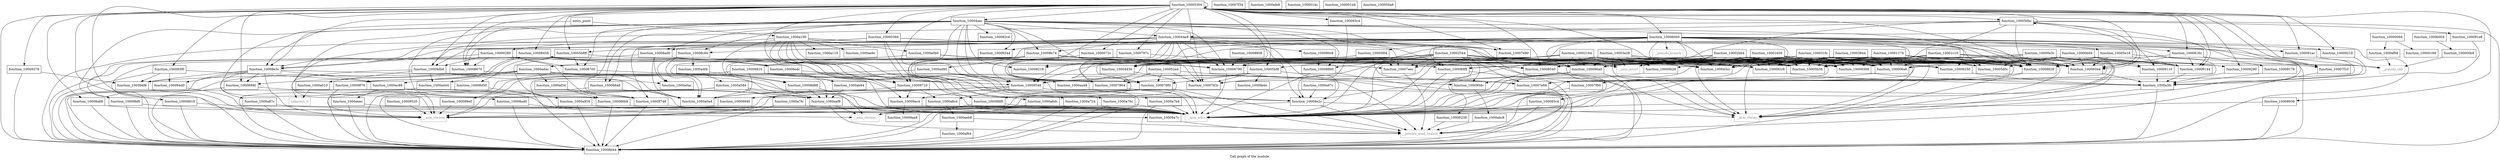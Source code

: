 digraph "Call graph of the module." {
  label="Call graph of the module.";
  node [shape=record];

  Node_function_10005304 [label="{function_10005304}"];
  Node_function_1000797c [label="{function_1000797c}"];
  Node_function_10007e68 [label="{function_10007e68}"];
  Node_function_10008ad0 [label="{function_10008ad0}"];
  Node_function_10009218 [label="{function_10009218}"];
  Node_function_100088f0 [label="{function_100088f0}"];
  Node_function_10005b38 [label="{function_10005b38}"];
  Node_function_10008b74 [label="{function_10008b74}"];
  Node_function_10008938 [label="{function_10008938}"];
  Node_function_10009308 [label="{function_10009308}"];
  Node_function_100060b0 [label="{function_100060b0}"];
  Node_function_10007e90 [label="{function_10007e90}"];
  Node_function_10007eec [label="{function_10007eec}"];
  Node_function_10008c84 [label="{function_10008c84}"];
  Node_function_10007f10 [label="{function_10007f10}"];
  Node_function_10007f34 [label="{function_10007f34}"];
  Node_function_10008d44 [label="{function_10008d44}"];
  Node_function_10007f90 [label="{function_10007f90}"];
  Node_function_10009250 [label="{function_10009250}"];
  Node_function_10008980 [label="{function_10008980}"];
  Node_function_10005b88 [label="{function_10005b88}"];
  Node_function_10008d50 [label="{function_10008d50}"];
  Node_function_100089f8 [label="{function_100089f8}"];
  Node_function_1000783c [label="{function_1000783c}"];
  Node_function_100080c8 [label="{function_100080c8}"];
  Node_function_10008d88 [label="{function_10008d88}"];
  Node_function_1000816c [label="{function_1000816c}"];
  Node_function_10008218 [label="{function_10008218}"];
  Node_function_100082c4 [label="{function_100082c4}"];
  Node_function_10008344 [label="{function_10008344}"];
  Node_function_10008458 [label="{function_10008458}"];
  Node_function_10008e2c [label="{function_10008e2c}"];
  Node_function_10008540 [label="{function_10008540}"];
  Node_function_10005bf8 [label="{function_10005bf8}"];
  Node_function_100085c4 [label="{function_100085c4}"];
  Node_function_10005d0c [label="{function_10005d0c}"];
  Node_function_10007864 [label="{function_10007864}"];
  Node_function_10008860 [label="{function_10008860}"];
  Node_function_10008ebc [label="{function_10008ebc}"];
  Node_function_10008628 [label="{function_10008628}"];
  Node_function_10008edc [label="{function_10008edc}"];
  Node_function_10008670 [label="{function_10008670}"];
  Node_function_10008f78 [label="{function_10008f78}"];
  Node_function_100086b8 [label="{function_100086b8}"];
  Node_function_100090dc [label="{function_100090dc}"];
  Node_function_10008700 [label="{function_10008700}"];
  Node_function_10009110 [label="{function_10009110}"];
  Node_function_10009290 [label="{function_10009290}"];
  Node_function_10008a40 [label="{function_10008a40}"];
  Node_function_100092c8 [label="{function_100092c8}"];
  Node_function_10008a88 [label="{function_10008a88}"];
  Node_function_10009144 [label="{function_10009144}"];
  Node_function_10005e18 [label="{function_10005e18}"];
  Node_function_10008748 [label="{function_10008748}"];
  Node_function_10005f04 [label="{function_10005f04}"];
  Node_function_10009344 [label="{function_10009344}"];
  Node_function_100078f0 [label="{function_100078f0}"];
  Node_function_10009178 [label="{function_10009178}"];
  Node_function_10008790 [label="{function_10008790}"];
  Node_function_100091ac [label="{function_100091ac}"];
  Node_function_10008808 [label="{function_10008808}"];
  Node_function_10008818 [label="{function_10008818}"];
  Node_function_100091e8 [label="{function_100091e8}"];
  Node_function_10009378 [label="{function_10009378}"];
  Node_function_1000a7b4 [label="{function_1000a7b4}"];
  Node_function_100093c4 [label="{function_100093c4}"];
  Node_function_100093f0 [label="{function_100093f0}"];
  Node_function_100094d0 [label="{function_100094d0}"];
  Node_function_100094f8 [label="{function_100094f8}"];
  Node_function_10009520 [label="{function_10009520}"];
  Node_function_10009548 [label="{function_10009548}"];
  Node_function_100096a0 [label="{function_100096a0}"];
  Node_function_10009710 [label="{function_10009710}"];
  Node_function_10009810 [label="{function_10009810}"];
  Node_function_10009940 [label="{function_10009940}"];
  Node_function_100099e0 [label="{function_100099e0}"];
  Node_function_10009a7c [label="{function_10009a7c}"];
  Node_function_10009aa8 [label="{function_10009aa8}"];
  Node_function_10009ac4 [label="{function_10009ac4}"];
  Node_function_10009bf0 [label="{function_10009bf0}"];
  Node_function_10009db8 [label="{function_10009db8}"];
  Node_function_10009e3c [label="{function_10009e3c}"];
  Node_function_1000a010 [label="{function_1000a010}"];
  Node_function_1000a0a4 [label="{function_1000a0a4}"];
  Node_function_1000a0ac [label="{function_1000a0ac}"];
  Node_function_1000a0b0 [label="{function_1000a0b0}"];
  Node_function_1000a110 [label="{function_1000a110}"];
  Node_function_1000a190 [label="{function_1000a190}"];
  Node_function_1000a3fc [label="{function_1000a3fc}"];
  Node_function_1000a444 [label="{function_1000a444}"];
  Node_function_1000a480 [label="{function_1000a480}"];
  Node_function_1000a4f4 [label="{function_1000a4f4}"];
  Node_function_1000a584 [label="{function_1000a584}"];
  Node_function_1000a6dc [label="{function_1000a6dc}"];
  Node_function_1000a724 [label="{function_1000a724}"];
  Node_function_1000a76c [label="{function_1000a76c}"];
  Node_function_1000a7fc [label="{function_1000a7fc}"];
  Node_function_1000a87c [label="{function_1000a87c}"];
  Node_function_1000a8c4 [label="{function_1000a8c4}"];
  Node_function_1000a934 [label="{function_1000a934}"];
  Node_function_1000a97c [label="{function_1000a97c}"];
  Node_function_1000aa48 [label="{function_1000aa48}"];
  Node_function_1000aaf8 [label="{function_1000aaf8}"];
  Node_function_1000ab94 [label="{function_1000ab94}"];
  Node_function_1000abc8 [label="{function_1000abc8}"];
  Node_function_1000ac88 [label="{function_1000ac88}"];
  Node_function_1000ad4c [label="{function_1000ad4c}"];
  Node_function_1000ae9c [label="{function_1000ae9c}"];
  Node_function_1000aeb8 [label="{function_1000aeb8}"];
  Node_function_1000aeec [label="{function_1000aeec}"];
  Node_function_1000af34 [label="{function_1000af34}"];
  Node_function_1000af64 [label="{function_1000af64}"];
  Node_function_1000af98 [label="{function_1000af98}"];
  Node_function_1000afe8 [label="{function_1000afe8}"];
  Node_function_1000b004 [label="{function_1000b004}"];
  Node___asm_rlwinm [color="gray50", fontcolor="gray50", label="{__asm_rlwinm}"];
  Node___asm_rlwinm_ [color="gray50", fontcolor="gray50", label="{__asm_rlwinm_}"];
  Node___asm_rlwimi [color="gray50", fontcolor="gray50", label="{__asm_rlwimi}"];
  Node___asm_mfcr [color="gray50", fontcolor="gray50", label="{__asm_mfcr}"];
  Node___asm_mtcrf [color="gray50", fontcolor="gray50", label="{__asm_mtcrf}"];
  Node_unknown_0 [color="gray50", fontcolor="gray50", label="{unknown_0}"];
  Node_function_100088a8 [label="{function_100088a8}"];
  Node___pseudo_call [color="gray50", fontcolor="gray50", label="{__pseudo_call}"];
  Node___pseudo_branch [color="gray50", fontcolor="gray50", label="{__pseudo_branch}"];
  Node___pseudo_cond_branch [color="gray50", fontcolor="gray50", label="{__pseudo_cond_branch}"];
  Node_function_10000094 [label="{function_10000094}"];
  Node_function_100000b8 [label="{function_100000b8}"];
  Node_function_1000014c [label="{function_1000014c}"];
  Node_function_10000168 [label="{function_10000168}"];
  Node_function_100001d4 [label="{function_100001d4}"];
  Node_entry_point [label="{entry_point}"];
  Node_function_10000238 [label="{function_10000238}"];
  Node_function_10000280 [label="{function_10000280}"];
  Node_function_10000394 [label="{function_10000394}"];
  Node_function_10000628 [label="{function_10000628}"];
  Node_function_100006a8 [label="{function_100006a8}"];
  Node_function_1000072c [label="{function_1000072c}"];
  Node_function_10000b04 [label="{function_10000b04}"];
  Node_function_10000e3c [label="{function_10000e3c}"];
  Node_function_10001174 [label="{function_10001174}"];
  Node_function_10001650 [label="{function_10001650}"];
  Node_function_10001c10 [label="{function_10001c10}"];
  Node_function_10002164 [label="{function_10002164}"];
  Node_function_10002544 [label="{function_10002544}"];
  Node_function_10002bb4 [label="{function_10002bb4}"];
  Node_function_100031fc [label="{function_100031fc}"];
  Node_function_10003844 [label="{function_10003844}"];
  Node_function_10003e28 [label="{function_10003e28}"];
  Node_function_100043cc [label="{function_100043cc}"];
  Node_function_10004430 [label="{function_10004430}"];
  Node_function_100044e8 [label="{function_100044e8}"];
  Node_function_10004aec [label="{function_10004aec}"];
  Node_function_100050a8 [label="{function_100050a8}"];
  Node_function_100050bc [label="{function_100050bc}"];
  Node_function_100052a4 [label="{function_100052a4}"];
  Node_function_10005304 -> Node_function_10005304;
  Node_function_10005304 -> Node_function_1000797c;
  Node_function_10005304 -> Node_function_10007e68;
  Node_function_10005304 -> Node_function_10009218;
  Node_function_10005304 -> Node_function_100088f0;
  Node_function_10005304 -> Node_function_10005b38;
  Node_function_10005304 -> Node_function_10008938;
  Node_function_10005304 -> Node_function_100060b0;
  Node_function_10005304 -> Node_function_10007e90;
  Node_function_10005304 -> Node_function_10007f10;
  Node_function_10005304 -> Node_function_10008d44;
  Node_function_10005304 -> Node_function_10008980;
  Node_function_10005304 -> Node_function_10005b88;
  Node_function_10005304 -> Node_function_1000783c;
  Node_function_10005304 -> Node_function_1000816c;
  Node_function_10005304 -> Node_function_10008458;
  Node_function_10005304 -> Node_function_10008540;
  Node_function_10005304 -> Node_function_10005bf8;
  Node_function_10005304 -> Node_function_10007864;
  Node_function_10005304 -> Node_function_10008628;
  Node_function_10005304 -> Node_function_10008670;
  Node_function_10005304 -> Node_function_10009290;
  Node_function_10005304 -> Node_function_10008a88;
  Node_function_10005304 -> Node_function_10009144;
  Node_function_10005304 -> Node_function_10009344;
  Node_function_10005304 -> Node_function_100078f0;
  Node_function_10005304 -> Node_function_10008790;
  Node_function_10005304 -> Node_function_100091ac;
  Node_function_10005304 -> Node_function_10008818;
  Node_function_10005304 -> Node_function_10009378;
  Node_function_10005304 -> Node_function_100093c4;
  Node_function_10005304 -> Node_function_100093f0;
  Node_function_10005304 -> Node_function_10009db8;
  Node_function_10005304 -> Node_function_10009e3c;
  Node_function_10005304 -> Node___asm_rlwinm;
  Node_function_10005304 -> Node_function_10000394;
  Node_function_10005304 -> Node_function_1000072c;
  Node_function_10005304 -> Node_function_10004aec;
  Node_function_10005304 -> Node_function_100050bc;
  Node_function_1000797c -> Node_function_10007eec;
  Node_function_1000797c -> Node_function_10009548;
  Node_function_10007e68 -> Node___pseudo_cond_branch;
  Node_function_10008ad0 -> Node_function_10008d44;
  Node_function_10008ad0 -> Node_function_10008628;
  Node_function_10008ad0 -> Node_function_10009710;
  Node_function_10008ad0 -> Node_function_1000a0a4;
  Node_function_10008ad0 -> Node_function_1000a0ac;
  Node_function_10009218 -> Node_function_1000a3fc;
  Node_function_100088f0 -> Node_function_10008d44;
  Node_function_100088f0 -> Node___asm_mfcr;
  Node_function_10008b74 -> Node_function_10008d44;
  Node_function_10008b74 -> Node_function_10008540;
  Node_function_10008b74 -> Node_function_10008628;
  Node_function_10008b74 -> Node_function_10008790;
  Node_function_10008b74 -> Node_function_10009548;
  Node_function_10008b74 -> Node_function_100096a0;
  Node_function_10008b74 -> Node_function_10009710;
  Node_function_10008b74 -> Node_function_1000a0a4;
  Node_function_10008b74 -> Node_function_1000a480;
  Node_function_10008938 -> Node_function_10008d44;
  Node_function_10008938 -> Node___asm_mfcr;
  Node_function_10009308 -> Node_function_1000a3fc;
  Node_function_100060b0 -> Node_function_10009218;
  Node_function_100060b0 -> Node_function_100088f0;
  Node_function_100060b0 -> Node_function_10005b38;
  Node_function_100060b0 -> Node_function_10009308;
  Node_function_100060b0 -> Node_function_10008d44;
  Node_function_100060b0 -> Node_function_10009250;
  Node_function_100060b0 -> Node_function_10005b88;
  Node_function_100060b0 -> Node_function_100089f8;
  Node_function_100060b0 -> Node_function_10008d88;
  Node_function_100060b0 -> Node_function_1000816c;
  Node_function_100060b0 -> Node_function_10008540;
  Node_function_100060b0 -> Node_function_10008628;
  Node_function_100060b0 -> Node_function_10008670;
  Node_function_100060b0 -> Node_function_100092c8;
  Node_function_100060b0 -> Node_function_10005e18;
  Node_function_100060b0 -> Node_function_10005f04;
  Node_function_100060b0 -> Node_function_10009344;
  Node_function_100060b0 -> Node_function_100091ac;
  Node_function_100060b0 -> Node_function_100096a0;
  Node_function_100060b0 -> Node_function_10009db8;
  Node_function_100060b0 -> Node___asm_rlwinm;
  Node_function_100060b0 -> Node___asm_rlwimi;
  Node_function_100060b0 -> Node___asm_mfcr;
  Node_function_100060b0 -> Node___asm_mtcrf;
  Node_function_100060b0 -> Node___pseudo_branch;
  Node_function_100060b0 -> Node_function_100043cc;
  Node_function_100060b0 -> Node_function_10004430;
  Node_function_10007eec -> Node___pseudo_cond_branch;
  Node_function_10008c84 -> Node_function_1000a0a4;
  Node_function_10008c84 -> Node_function_1000a0ac;
  Node_function_10008c84 -> Node_function_1000a4f4;
  Node_function_10007f10 -> Node___pseudo_cond_branch;
  Node_function_10007f90 -> Node___pseudo_cond_branch;
  Node_function_10009250 -> Node_function_1000a3fc;
  Node_function_10008980 -> Node_function_10008d44;
  Node_function_10008980 -> Node___asm_mfcr;
  Node_function_10005b88 -> Node_function_10008d50;
  Node_function_10005b88 -> Node_function_100089f8;
  Node_function_10005b88 -> Node_function_100086b8;
  Node_function_10005b88 -> Node_function_10008700;
  Node_function_10008d50 -> Node_function_1000a934;
  Node_function_100089f8 -> Node_function_10008d44;
  Node_function_100089f8 -> Node___asm_mfcr;
  Node_function_100080c8 -> Node_function_10008860;
  Node_function_10008d88 -> Node_function_1000aaf8;
  Node_function_10008d88 -> Node___asm_rlwinm_;
  Node_function_1000816c -> Node_function_10008d44;
  Node_function_1000816c -> Node_function_10008628;
  Node_function_1000816c -> Node_function_10009144;
  Node_function_1000816c -> Node_function_10009344;
  Node_function_1000816c -> Node_function_10009178;
  Node_function_10008458 -> Node_function_10008d44;
  Node_function_10008458 -> Node_function_10008edc;
  Node_function_10008458 -> Node_function_10008f78;
  Node_function_10008458 -> Node___asm_mfcr;
  Node_function_10008e2c -> Node___asm_rlwinm_;
  Node_function_10008e2c -> Node___asm_rlwimi;
  Node_function_10008e2c -> Node___pseudo_cond_branch;
  Node_function_10008540 -> Node_function_10008d44;
  Node_function_10008540 -> Node_function_100085c4;
  Node_function_10008540 -> Node___asm_mfcr;
  Node_function_10005bf8 -> Node_function_10007e68;
  Node_function_10005bf8 -> Node_function_1000783c;
  Node_function_10005bf8 -> Node_function_10007864;
  Node_function_10005bf8 -> Node_function_10008ebc;
  Node_function_10005bf8 -> Node_function_100078f0;
  Node_function_100085c4 -> Node_function_10008d44;
  Node_function_100085c4 -> Node___asm_mfcr;
  Node_function_10007864 -> Node___asm_rlwinm;
  Node_function_10007864 -> Node___pseudo_cond_branch;
  Node_function_10008860 -> Node_function_10008d44;
  Node_function_10008860 -> Node___asm_mfcr;
  Node_function_10008628 -> Node_function_10008d44;
  Node_function_10008628 -> Node___asm_mfcr;
  Node_function_10008edc -> Node_function_10008458;
  Node_function_10008edc -> Node_function_10008e2c;
  Node_function_10008edc -> Node_function_1000ab94;
  Node_function_10008670 -> Node_function_10008d44;
  Node_function_10008670 -> Node___asm_mfcr;
  Node_function_10008f78 -> Node_function_10008d44;
  Node_function_10008f78 -> Node_function_10008458;
  Node_function_10008f78 -> Node_function_1000aaf8;
  Node_function_10008f78 -> Node___asm_rlwinm;
  Node_function_100086b8 -> Node_function_10008d44;
  Node_function_100086b8 -> Node___asm_mfcr;
  Node_function_100090dc -> Node_function_1000abc8;
  Node_function_10008700 -> Node_function_10008d44;
  Node_function_10008700 -> Node___asm_mfcr;
  Node_function_10009110 -> Node_function_1000a3fc;
  Node_function_10009290 -> Node_function_1000a3fc;
  Node_function_10008a40 -> Node_function_10008d44;
  Node_function_10008a40 -> Node___asm_mfcr;
  Node_function_100092c8 -> Node_function_1000a3fc;
  Node_function_10008a88 -> Node_function_10008d44;
  Node_function_10008a88 -> Node___asm_mfcr;
  Node_function_10009144 -> Node_function_1000a3fc;
  Node_function_10005e18 -> Node_function_10007f10;
  Node_function_10005e18 -> Node_function_10008540;
  Node_function_10005e18 -> Node_function_10008628;
  Node_function_10005e18 -> Node_function_10009144;
  Node_function_10005e18 -> Node_function_10009344;
  Node_function_10008748 -> Node_function_10008d44;
  Node_function_10008748 -> Node___asm_mfcr;
  Node_function_10005f04 -> Node_function_10007e68;
  Node_function_10005f04 -> Node_function_10007eec;
  Node_function_10005f04 -> Node_function_10009548;
  Node_function_10005f04 -> Node_function_10009810;
  Node_function_10009344 -> Node_function_1000a3fc;
  Node_function_100078f0 -> Node___asm_rlwinm;
  Node_function_100078f0 -> Node___pseudo_cond_branch;
  Node_function_10009178 -> Node_function_1000a3fc;
  Node_function_10008790 -> Node_function_10008d44;
  Node_function_10008790 -> Node___asm_mfcr;
  Node_function_100091ac -> Node_function_1000a3fc;
  Node_function_10008808 -> Node_function_10008790;
  Node_function_10008818 -> Node_function_10008d44;
  Node_function_10008818 -> Node___asm_mfcr;
  Node_function_100091e8 -> Node_function_1000a3fc;
  Node_function_10009378 -> Node_function_10008d44;
  Node_function_10009378 -> Node_function_100094f8;
  Node_function_1000a7b4 -> Node_function_10008d44;
  Node_function_1000a7b4 -> Node___asm_mfcr;
  Node_function_100093c4 -> Node_function_10008e2c;
  Node_function_100093f0 -> Node_function_10008d44;
  Node_function_100093f0 -> Node_function_100094d0;
  Node_function_100093f0 -> Node_function_100094f8;
  Node_function_100093f0 -> Node_function_1000ac88;
  Node_function_100094d0 -> Node___asm_rlwinm;
  Node_function_100094f8 -> Node___asm_rlwinm;
  Node_function_10009520 -> Node___asm_rlwinm;
  Node_function_10009548 -> Node_function_10008d44;
  Node_function_10009548 -> Node_function_10009940;
  Node_function_10009548 -> Node_function_10009ac4;
  Node_function_10009548 -> Node_function_1000a0a4;
  Node_function_10009548 -> Node_function_1000a8c4;
  Node_function_10009548 -> Node___asm_rlwinm;
  Node_function_100096a0 -> Node_function_10008d44;
  Node_function_100096a0 -> Node_function_10008e2c;
  Node_function_100096a0 -> Node_function_10009548;
  Node_function_10009710 -> Node_function_10009ac4;
  Node_function_10009710 -> Node_function_1000a0a4;
  Node_function_10009710 -> Node_function_1000a8c4;
  Node_function_10009810 -> Node_function_10009548;
  Node_function_10009810 -> Node_function_10009710;
  Node_function_10009810 -> Node_function_100099e0;
  Node_function_10009810 -> Node_function_10009ac4;
  Node_function_10009810 -> Node_function_1000a0a4;
  Node_function_10009810 -> Node_function_1000aaf8;
  Node_function_10009810 -> Node___asm_rlwinm;
  Node_function_10009940 -> Node___asm_rlwinm;
  Node_function_100099e0 -> Node___asm_rlwinm;
  Node_function_10009a7c -> Node___pseudo_cond_branch;
  Node_function_10009ac4 -> Node_function_10009a7c;
  Node_function_10009ac4 -> Node_function_10009aa8;
  Node_function_10009bf0 -> Node_function_10008d44;
  Node_function_10009bf0 -> Node___asm_rlwinm_;
  Node_function_10009db8 -> Node_function_1000a010;
  Node_function_10009db8 -> Node_function_1000a0a4;
  Node_function_10009db8 -> Node_function_1000a0ac;
  Node_function_10009db8 -> Node_function_1000a444;
  Node_function_10009db8 -> Node_unknown_0;
  Node_function_10009e3c -> Node_function_10008d44;
  Node_function_10009e3c -> Node_function_10008980;
  Node_function_10009e3c -> Node_function_100094d0;
  Node_function_10009e3c -> Node_function_100094f8;
  Node_function_10009e3c -> Node_function_1000a87c;
  Node_function_10009e3c -> Node_function_1000ac88;
  Node_function_10009e3c -> Node___asm_rlwinm;
  Node_function_10009e3c -> Node___asm_mfcr;
  Node_function_1000a010 -> Node_unknown_0;
  Node_function_1000a0b0 -> Node_function_10008540;
  Node_function_1000a0b0 -> Node_function_10008790;
  Node_function_1000a0b0 -> Node_function_1000ad4c;
  Node_function_1000a190 -> Node_function_10008d44;
  Node_function_1000a190 -> Node_function_10008e2c;
  Node_function_1000a190 -> Node_function_1000a7b4;
  Node_function_1000a190 -> Node_function_10009db8;
  Node_function_1000a190 -> Node_function_1000a0b0;
  Node_function_1000a190 -> Node_function_1000a110;
  Node_function_1000a190 -> Node_function_1000a6dc;
  Node_function_1000a190 -> Node_function_1000a724;
  Node_function_1000a190 -> Node_function_1000a76c;
  Node_function_1000a190 -> Node_function_1000aaf8;
  Node_function_1000a190 -> Node_function_1000ae9c;
  Node_function_1000a190 -> Node___pseudo_call;
  Node_function_1000a3fc -> Node_function_10008d44;
  Node_function_1000a3fc -> Node___asm_mfcr;
  Node_function_1000a444 -> Node_function_10008d44;
  Node_function_1000a444 -> Node___asm_mfcr;
  Node_function_1000a480 -> Node_function_10008d44;
  Node_function_1000a480 -> Node_function_1000aa48;
  Node_function_1000a480 -> Node___asm_mfcr;
  Node_function_1000a4f4 -> Node_function_10008d88;
  Node_function_1000a4f4 -> Node_function_1000a584;
  Node_function_1000a584 -> Node_function_10008d44;
  Node_function_1000a584 -> Node_function_1000a7fc;
  Node_function_1000a584 -> Node_function_1000aaf8;
  Node_function_1000a584 -> Node___asm_rlwinm;
  Node_function_1000a584 -> Node___asm_mfcr;
  Node_function_1000a6dc -> Node_function_10008d44;
  Node_function_1000a6dc -> Node___asm_mfcr;
  Node_function_1000a724 -> Node_function_10008d44;
  Node_function_1000a724 -> Node___asm_mfcr;
  Node_function_1000a76c -> Node_function_10008d44;
  Node_function_1000a76c -> Node___asm_mfcr;
  Node_function_1000a7fc -> Node_function_10008d44;
  Node_function_1000a7fc -> Node___asm_mfcr;
  Node_function_1000a87c -> Node_function_10008d44;
  Node_function_1000a87c -> Node___asm_mfcr;
  Node_function_1000a8c4 -> Node_function_1000aeb8;
  Node_function_1000a934 -> Node_function_10008d44;
  Node_function_1000a934 -> Node___asm_mfcr;
  Node_function_1000a97c -> Node_function_10008e2c;
  Node_function_1000aa48 -> Node_function_10008e2c;
  Node_function_1000aaf8 -> Node___asm_rlwinm_;
  Node_function_1000aaf8 -> Node___pseudo_cond_branch;
  Node_function_1000ab94 -> Node_function_1000aaf8;
  Node_function_1000abc8 -> Node___pseudo_cond_branch;
  Node_function_1000ac88 -> Node_function_1000aaf8;
  Node_function_1000ac88 -> Node_function_1000aeec;
  Node_function_1000ad4c -> Node_function_10008980;
  Node_function_1000ad4c -> Node_function_10008e2c;
  Node_function_1000ad4c -> Node_function_100094f8;
  Node_function_1000ad4c -> Node_function_1000a0a4;
  Node_function_1000ad4c -> Node_function_1000a444;
  Node_function_1000ad4c -> Node_function_1000ac88;
  Node_function_1000ad4c -> Node_function_1000af34;
  Node_function_1000ad4c -> Node___pseudo_cond_branch;
  Node_function_1000aeb8 -> Node_function_1000af64;
  Node_function_1000aeb8 -> Node___pseudo_cond_branch;
  Node_function_1000aeec -> Node_function_10008d44;
  Node_function_1000aeec -> Node___asm_mfcr;
  Node_function_1000af34 -> Node_function_100086b8;
  Node_function_1000af34 -> Node_function_10008748;
  Node_function_1000af64 -> Node_function_10008d44;
  Node_function_1000af98 -> Node___pseudo_call;
  Node_function_1000b004 -> Node_function_100000b8;
  Node_function_100088a8 -> Node_function_10008d44;
  Node_function_100088a8 -> Node___asm_mfcr;
  Node_function_10000094 -> Node_function_1000af98;
  Node_function_10000094 -> Node_function_10000168;
  Node_function_100000b8 -> Node___pseudo_call;
  Node_entry_point -> Node_function_1000a190;
  Node_entry_point -> Node___asm_rlwinm;
  Node_function_10000238 -> Node___pseudo_cond_branch;
  Node_function_10000280 -> Node_function_10008670;
  Node_function_10000280 -> Node_function_10008700;
  Node_function_10000280 -> Node_function_10008748;
  Node_function_10000280 -> Node_function_10009db8;
  Node_function_10000280 -> Node_function_10009e3c;
  Node_function_10000280 -> Node___pseudo_call;
  Node_function_10000394 -> Node_function_10007eec;
  Node_function_10000394 -> Node_function_10008d44;
  Node_function_10000394 -> Node_function_100096a0;
  Node_function_10000394 -> Node_function_10009710;
  Node_function_10000394 -> Node___asm_mfcr;
  Node_function_10000394 -> Node___asm_mtcrf;
  Node_function_10000394 -> Node_function_10000280;
  Node_function_10000628 -> Node_function_100090dc;
  Node_function_100006a8 -> Node_function_10007f90;
  Node_function_1000072c -> Node_function_100096a0;
  Node_function_1000072c -> Node_function_10009810;
  Node_function_10000b04 -> Node_function_10005b38;
  Node_function_10000b04 -> Node_function_10005d0c;
  Node_function_10000b04 -> Node_function_10009110;
  Node_function_10000b04 -> Node_function_10009290;
  Node_function_10000b04 -> Node_function_10009144;
  Node_function_10000b04 -> Node_function_10009344;
  Node_function_10000b04 -> Node_function_100096a0;
  Node_function_10000b04 -> Node___asm_mfcr;
  Node_function_10000b04 -> Node_function_100006a8;
  Node_function_10000e3c -> Node_function_10005b38;
  Node_function_10000e3c -> Node_function_10005d0c;
  Node_function_10000e3c -> Node_function_10009110;
  Node_function_10000e3c -> Node_function_10009290;
  Node_function_10000e3c -> Node_function_10009144;
  Node_function_10000e3c -> Node_function_10009344;
  Node_function_10000e3c -> Node_function_100096a0;
  Node_function_10000e3c -> Node___asm_mfcr;
  Node_function_10000e3c -> Node_function_100006a8;
  Node_function_10001174 -> Node_function_10005b38;
  Node_function_10001174 -> Node_function_10009308;
  Node_function_10001174 -> Node_function_10005d0c;
  Node_function_10001174 -> Node_function_10008628;
  Node_function_10001174 -> Node_function_100092c8;
  Node_function_10001174 -> Node_function_10009344;
  Node_function_10001174 -> Node_function_100096a0;
  Node_function_10001174 -> Node___asm_rlwimi;
  Node_function_10001174 -> Node___asm_mfcr;
  Node_function_10001174 -> Node___asm_mtcrf;
  Node_function_10001174 -> Node_function_100006a8;
  Node_function_10001174 -> Node_function_100043cc;
  Node_function_10001174 -> Node_function_10004430;
  Node_function_10001650 -> Node_function_10005b38;
  Node_function_10001650 -> Node_function_10009308;
  Node_function_10001650 -> Node_function_10007eec;
  Node_function_10001650 -> Node_function_10005d0c;
  Node_function_10001650 -> Node_function_10008628;
  Node_function_10001650 -> Node_function_100092c8;
  Node_function_10001650 -> Node_function_10009344;
  Node_function_10001650 -> Node_function_100096a0;
  Node_function_10001650 -> Node___asm_rlwimi;
  Node_function_10001650 -> Node___asm_mfcr;
  Node_function_10001650 -> Node___asm_mtcrf;
  Node_function_10001650 -> Node_function_100006a8;
  Node_function_10001650 -> Node_function_100043cc;
  Node_function_10001650 -> Node_function_10004430;
  Node_function_10001c10 -> Node_function_10005b38;
  Node_function_10001c10 -> Node_function_10009308;
  Node_function_10001c10 -> Node_function_10005d0c;
  Node_function_10001c10 -> Node_function_10008628;
  Node_function_10001c10 -> Node_function_100092c8;
  Node_function_10001c10 -> Node_function_10009344;
  Node_function_10001c10 -> Node_function_100096a0;
  Node_function_10001c10 -> Node___asm_rlwimi;
  Node_function_10001c10 -> Node___asm_mfcr;
  Node_function_10001c10 -> Node___asm_mtcrf;
  Node_function_10001c10 -> Node_function_100006a8;
  Node_function_10001c10 -> Node_function_100043cc;
  Node_function_10001c10 -> Node_function_10004430;
  Node_function_10002164 -> Node_function_10005b38;
  Node_function_10002164 -> Node_function_10009308;
  Node_function_10002164 -> Node_function_10007eec;
  Node_function_10002164 -> Node_function_1000783c;
  Node_function_10002164 -> Node_function_10008628;
  Node_function_10002164 -> Node_function_100092c8;
  Node_function_10002164 -> Node_function_10009344;
  Node_function_10002164 -> Node_function_100078f0;
  Node_function_10002164 -> Node_function_100096a0;
  Node_function_10002164 -> Node___asm_rlwimi;
  Node_function_10002164 -> Node___asm_mfcr;
  Node_function_10002164 -> Node___asm_mtcrf;
  Node_function_10002164 -> Node_function_100006a8;
  Node_function_10002164 -> Node_function_100043cc;
  Node_function_10002164 -> Node_function_10004430;
  Node_function_10002544 -> Node_function_10007e68;
  Node_function_10002544 -> Node_function_10005b38;
  Node_function_10002544 -> Node_function_10009308;
  Node_function_10002544 -> Node_function_10007eec;
  Node_function_10002544 -> Node_function_1000783c;
  Node_function_10002544 -> Node_function_10008218;
  Node_function_10002544 -> Node_function_10005bf8;
  Node_function_10002544 -> Node_function_10007864;
  Node_function_10002544 -> Node_function_10008860;
  Node_function_10002544 -> Node_function_10008628;
  Node_function_10002544 -> Node_function_100090dc;
  Node_function_10002544 -> Node_function_100092c8;
  Node_function_10002544 -> Node_function_10009344;
  Node_function_10002544 -> Node_function_100078f0;
  Node_function_10002544 -> Node_function_10008790;
  Node_function_10002544 -> Node_function_100096a0;
  Node_function_10002544 -> Node___asm_rlwimi;
  Node_function_10002544 -> Node___asm_mfcr;
  Node_function_10002544 -> Node___asm_mtcrf;
  Node_function_10002544 -> Node_function_10000238;
  Node_function_10002544 -> Node_function_100006a8;
  Node_function_10002544 -> Node_function_100043cc;
  Node_function_10002544 -> Node_function_10004430;
  Node_function_10002bb4 -> Node_function_10005b38;
  Node_function_10002bb4 -> Node_function_10009308;
  Node_function_10002bb4 -> Node_function_10009250;
  Node_function_10002bb4 -> Node_function_100089f8;
  Node_function_10002bb4 -> Node_function_10008540;
  Node_function_10002bb4 -> Node_function_10005d0c;
  Node_function_10002bb4 -> Node_function_10008628;
  Node_function_10002bb4 -> Node_function_100092c8;
  Node_function_10002bb4 -> Node_function_10009144;
  Node_function_10002bb4 -> Node_function_10009344;
  Node_function_10002bb4 -> Node_function_10009548;
  Node_function_10002bb4 -> Node_function_100096a0;
  Node_function_10002bb4 -> Node___asm_rlwimi;
  Node_function_10002bb4 -> Node___asm_mfcr;
  Node_function_10002bb4 -> Node___asm_mtcrf;
  Node_function_10002bb4 -> Node_function_100006a8;
  Node_function_10002bb4 -> Node_function_100043cc;
  Node_function_10002bb4 -> Node_function_10004430;
  Node_function_100031fc -> Node_function_10005b38;
  Node_function_100031fc -> Node_function_10009308;
  Node_function_100031fc -> Node_function_10009250;
  Node_function_100031fc -> Node_function_100089f8;
  Node_function_100031fc -> Node_function_10008540;
  Node_function_100031fc -> Node_function_10005d0c;
  Node_function_100031fc -> Node_function_10008628;
  Node_function_100031fc -> Node_function_100092c8;
  Node_function_100031fc -> Node_function_10009144;
  Node_function_100031fc -> Node_function_10009344;
  Node_function_100031fc -> Node_function_10009548;
  Node_function_100031fc -> Node_function_100096a0;
  Node_function_100031fc -> Node___asm_rlwimi;
  Node_function_100031fc -> Node___asm_mfcr;
  Node_function_100031fc -> Node___asm_mtcrf;
  Node_function_100031fc -> Node_function_100006a8;
  Node_function_100031fc -> Node_function_100043cc;
  Node_function_100031fc -> Node_function_10004430;
  Node_function_10003844 -> Node_function_10005b38;
  Node_function_10003844 -> Node_function_10009308;
  Node_function_10003844 -> Node_function_10005d0c;
  Node_function_10003844 -> Node_function_10008628;
  Node_function_10003844 -> Node_function_100092c8;
  Node_function_10003844 -> Node_function_10009344;
  Node_function_10003844 -> Node_function_100096a0;
  Node_function_10003844 -> Node___asm_rlwimi;
  Node_function_10003844 -> Node___asm_mfcr;
  Node_function_10003844 -> Node___asm_mtcrf;
  Node_function_10003844 -> Node_function_10000628;
  Node_function_10003844 -> Node_function_100006a8;
  Node_function_10003844 -> Node_function_100043cc;
  Node_function_10003844 -> Node_function_10004430;
  Node_function_10003e28 -> Node_function_10005b38;
  Node_function_10003e28 -> Node_function_10009308;
  Node_function_10003e28 -> Node_function_10008628;
  Node_function_10003e28 -> Node_function_100092c8;
  Node_function_10003e28 -> Node_function_10009344;
  Node_function_10003e28 -> Node_function_100096a0;
  Node_function_10003e28 -> Node___asm_rlwimi;
  Node_function_10003e28 -> Node___asm_mfcr;
  Node_function_10003e28 -> Node___asm_mtcrf;
  Node_function_10003e28 -> Node_function_10000628;
  Node_function_10003e28 -> Node_function_100006a8;
  Node_function_10003e28 -> Node_function_100043cc;
  Node_function_10003e28 -> Node_function_10004430;
  Node_function_10004430 -> Node___asm_rlwinm_;
  Node_function_100044e8 -> Node_function_10007e68;
  Node_function_100044e8 -> Node_function_10008ad0;
  Node_function_100044e8 -> Node_function_10008b74;
  Node_function_100044e8 -> Node_function_10007e90;
  Node_function_100044e8 -> Node_function_10008c84;
  Node_function_100044e8 -> Node_function_10007f10;
  Node_function_100044e8 -> Node_function_10007f90;
  Node_function_100044e8 -> Node_function_1000783c;
  Node_function_100044e8 -> Node_function_100080c8;
  Node_function_100044e8 -> Node_function_10008218;
  Node_function_100044e8 -> Node_function_10008344;
  Node_function_100044e8 -> Node_function_10008e2c;
  Node_function_100044e8 -> Node_function_10007864;
  Node_function_100044e8 -> Node_function_10008628;
  Node_function_100044e8 -> Node_function_10008748;
  Node_function_100044e8 -> Node_function_100078f0;
  Node_function_100044e8 -> Node_function_10008790;
  Node_function_100044e8 -> Node_function_10009e3c;
  Node_function_100044e8 -> Node_function_100088a8;
  Node_function_10004aec -> Node_function_10008ad0;
  Node_function_10004aec -> Node_function_10008b74;
  Node_function_10004aec -> Node_function_10007e90;
  Node_function_10004aec -> Node_function_10008c84;
  Node_function_10004aec -> Node_function_10007f10;
  Node_function_10004aec -> Node_function_100089f8;
  Node_function_10004aec -> Node_function_1000783c;
  Node_function_10004aec -> Node_function_10008218;
  Node_function_10004aec -> Node_function_100082c4;
  Node_function_10004aec -> Node_function_10008344;
  Node_function_10004aec -> Node_function_10007864;
  Node_function_10004aec -> Node_function_10008860;
  Node_function_10004aec -> Node_function_10008628;
  Node_function_10004aec -> Node_function_10008670;
  Node_function_10004aec -> Node_function_100086b8;
  Node_function_10004aec -> Node_function_10008700;
  Node_function_10004aec -> Node_function_10008a40;
  Node_function_10004aec -> Node_function_10008748;
  Node_function_10004aec -> Node_function_100078f0;
  Node_function_10004aec -> Node_function_10008790;
  Node_function_10004aec -> Node_function_10009548;
  Node_function_10004aec -> Node_function_10009bf0;
  Node_function_10004aec -> Node_function_10009e3c;
  Node_function_10004aec -> Node_function_100088a8;
  Node_function_10004aec -> Node_function_100044e8;
  Node_function_100050bc -> Node_function_10009308;
  Node_function_100050bc -> Node_function_10008d44;
  Node_function_100050bc -> Node_function_10008540;
  Node_function_100050bc -> Node_function_10008628;
  Node_function_100050bc -> Node_function_10009110;
  Node_function_100050bc -> Node_function_10009144;
  Node_function_100050bc -> Node_function_10009344;
  Node_function_100050bc -> Node_function_100091e8;
  Node_function_100050bc -> Node_function_10009e3c;
  Node_function_100050bc -> Node_function_100044e8;
  Node_function_100050bc -> Node_function_100050bc;
  Node_function_100052a4 -> Node_function_1000783c;
  Node_function_100052a4 -> Node_function_10007864;
  Node_function_100052a4 -> Node_function_100090dc;
  Node_function_100052a4 -> Node_function_100078f0;
}
